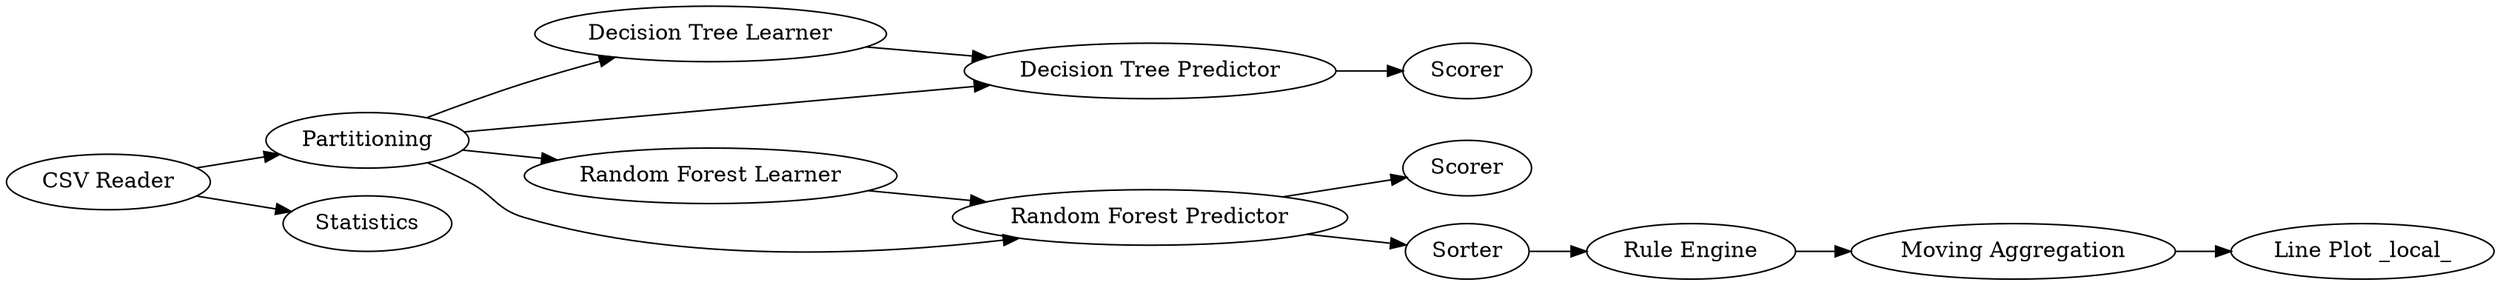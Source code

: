 digraph {
	1 [label="CSV Reader"]
	2 [label=Partitioning]
	3 [label="Decision Tree Learner"]
	4 [label="Decision Tree Predictor"]
	5 [label=Scorer]
	6 [label="Random Forest Learner"]
	7 [label="Random Forest Predictor"]
	8 [label=Scorer]
	9 [label=Sorter]
	10 [label="Rule Engine"]
	11 [label="Moving Aggregation"]
	12 [label="Line Plot _local_"]
	13 [label=Statistics]
	1 -> 2
	1 -> 13
	2 -> 3
	2 -> 4
	2 -> 6
	2 -> 7
	3 -> 4
	4 -> 5
	6 -> 7
	7 -> 9
	7 -> 8
	9 -> 10
	10 -> 11
	11 -> 12
	rankdir=LR
}
